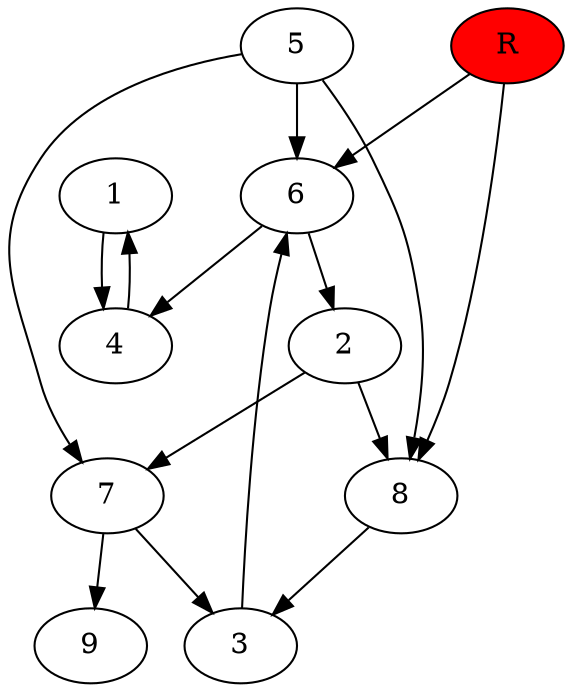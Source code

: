 digraph prb18356 {
	1
	2
	3
	4
	5
	6
	7
	8
	R [fillcolor="#ff0000" style=filled]
	1 -> 4
	2 -> 7
	2 -> 8
	3 -> 6
	4 -> 1
	5 -> 6
	5 -> 7
	5 -> 8
	6 -> 2
	6 -> 4
	7 -> 3
	7 -> 9
	8 -> 3
	R -> 6
	R -> 8
}
